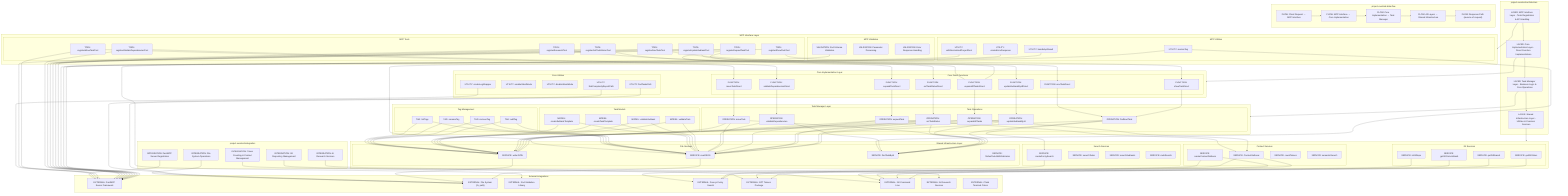 flowchart TB

%% =================================================================================
%% SYSTEM ARCHITECTURE OVERVIEW - MASTER DIAGRAM
%% How layers connect at high level across the entire system
%% =================================================================================

%% PROJECT OVERLORD LAYER DEFINITIONS
subgraph ProjectOverlordArchitecture["project-overlord-architecture"]
    LAYER1["LAYER: MCP Interface Layer - Tools Registration & API Handling"]
    LAYER2["LAYER: Core Implementation Layer - Direct Function Implementations"]
    LAYER3["LAYER: Task Manager Layer - Business Logic & Core Operations"]
    LAYER4["LAYER: Shared Infrastructure Layer - Utilities & Common Services"]
end

%% PROJECT OVERLORD DATA FLOW
subgraph ProjectOverlordDataFlow["project-overlord-data-flow"]
    FLOW1["FLOW: Client Request → MCP Interface"]
    FLOW2["FLOW: MCP Interface → Core Implementation"]
    FLOW3["FLOW: Core Implementation → Task Manager"]
    FLOW4["FLOW: All Layers → Shared Infrastructure"]
    FLOW5["FLOW: Response Path (reverse of request)"]
end

%% PROJECT OVERLORD INTEGRATION POINTS
subgraph ProjectOverlordIntegration["project-overlord-integration"]
    INT1["INTEGRATION: FastMCP Server Registration"]
    INT2["INTEGRATION: File System Operations"]
    INT3["INTEGRATION: Git Repository Management"]
    INT4["INTEGRATION: AI Research Services"]
    INT5["INTEGRATION: Token Counting & Context Management"]
end

%% MCP INTERFACE LAYER - Entry Points
subgraph mcpInterfaceLayer["MCP Interface Layer"]
    subgraph mcpTools["MCP Tools"]
        TOOL1["TOOL: registerExpandTaskTool"]
        TOOL2["TOOL: registerShowTaskTool"]
        TOOL3["TOOL: registerUpdateSubtaskTool"]
        TOOL4["TOOL: registerNextTaskTool"]
        TOOL5["TOOL: registerSetTaskStatusTool"]
        TOOL6["TOOL: registerValidateDependenciesTool"]
        TOOL7["TOOL: registerMoveTaskTool"]
        TOOL8["TOOL: registerResearchTool"]
    end
    
    subgraph mcpValidation["MCP Validation"]
        VAL1["VALIDATION: Zod Schema Validation"]
        VAL2["VALIDATION: Parameter Processing"]
        VAL3["VALIDATION: Error Response Handling"]
    end
    
    subgraph mcpUtilities["MCP Utilities"]
        UTIL1["UTILITY: handleApiResult"]
        UTIL2["UTILITY: createErrorResponse"]
        UTIL3["UTILITY: withNormalizedProjectRoot"]
        UTIL4["UTILITY: resolveTag"]
    end
end

%% CORE IMPLEMENTATION LAYER - Direct Functions
subgraph coreImplementationLayer["Core Implementation Layer"]
    subgraph coreFunctions["Core Direct Functions"]
        CORE1["FUNCTION: expandAllTasksDirect"]
        CORE2["FUNCTION: expandTaskDirect"]
        CORE3["FUNCTION: showTaskDirect"]
        CORE4["FUNCTION: updateSubtaskByIdDirect"]
        CORE5["FUNCTION: setTaskStatusDirect"]
        CORE6["FUNCTION: nextTaskDirect"]
        CORE7["FUNCTION: validateDependenciesDirect"]
        CORE8["FUNCTION: moveTaskDirect"]
    end
    
    subgraph coreUtilities["Core Utilities"]
        CUTIL1["UTILITY: createLogWrapper"]
        CUTIL2["UTILITY: enableSilentMode"]
        CUTIL3["UTILITY: disableSilentMode"]
        CUTIL4["UTILITY: findTasksPath"]
        CUTIL5["UTILITY: findComplexityReportPath"]
    end
end

%% TASK MANAGER LAYER - Business Logic
subgraph taskManagerLayer["Task Manager Layer"]
    subgraph taskOperations["Task Operations"]
        OP1["OPERATION: findNextTask"]
        OP2["OPERATION: updateSubtaskById"]
        OP3["OPERATION: setTaskStatus"]
        OP4["OPERATION: expandAllTasks"]
        OP5["OPERATION: expandTask"]
        OP6["OPERATION: moveTask"]
        OP7["OPERATION: validateDependencies"]
    end
    
    subgraph taskModels["Task Models"]
        MODEL1["MODEL: validateTask"]
        MODEL2["MODEL: validateSubtask"]
        MODEL3["MODEL: createTaskTemplate"]
        MODEL4["MODEL: createSubtaskTemplate"]
    end
    
    subgraph tagManagement["Tag Management"]
        TAG1["TAG: addTag"]
        TAG2["TAG: removeTag"]
        TAG3["TAG: renameTag"]
        TAG4["TAG: listTags"]
    end
end

%% SHARED INFRASTRUCTURE LAYER - Common Services
subgraph sharedInfrastructureLayer["Shared Infrastructure Layer"]
    subgraph contextServices["Context Services"]
        CTX1["SERVICE: ContextGatherer"]
        CTX2["SERVICE: createContextGatherer"]
        CTX3["SERVICE: countTokens"]
        CTX4["SERVICE: semanticSearch"]
    end
    
    subgraph fileServices["File Services"]
        FILE1["SERVICE: readJSON"]
        FILE2["SERVICE: writeJSON"]
        FILE3["SERVICE: findTaskById"]
        FILE4["SERVICE: flattenTasksWithSubtasks"]
    end
    
    subgraph searchServices["Search Services"]
        SEARCH1["SERVICE: createFuzzySearch"]
        SEARCH2["SERVICE: searchTasks"]
        SEARCH3["SERVICE: searchSubtasks"]
        SEARCH4["SERVICE: rankResults"]
    end
    
    subgraph gitServices["Git Services"]
        GIT1["SERVICE: getGitStatus"]
        GIT2["SERVICE: getGitBranch"]
        GIT3["SERVICE: getGitCommitHash"]
        GIT4["SERVICE: isGitRepo"]
    end
end

%% EXTERNAL INTEGRATIONS
subgraph externalIntegrations["External Integrations"]
    EXT1["EXTERNAL: FastMCP Server Framework"]
    EXT2["EXTERNAL: File System (fs, path)"]
    EXT3["EXTERNAL: Zod Validation Library"]
    EXT4["EXTERNAL: Fuse.js Fuzzy Search"]
    EXT5["EXTERNAL: GPT Tokens Package"]
    EXT6["EXTERNAL: Git Command Line"]
    EXT7["EXTERNAL: AI Research Services"]
    EXT8["EXTERNAL: Chalk Terminal Colors"]
end

%% LAYER RELATIONSHIPS - Request Flow
LAYER1 --> LAYER2
LAYER2 --> LAYER3
LAYER3 --> LAYER4

%% MCP INTERFACE TO CORE IMPLEMENTATION
TOOL1 --> CORE1
TOOL1 --> CORE2
TOOL2 --> CORE3
TOOL3 --> CORE4
TOOL4 --> CORE6
TOOL5 --> CORE5
TOOL6 --> CORE7
TOOL7 --> CORE8
TOOL8 --> CORE1

%% CORE IMPLEMENTATION TO TASK MANAGER
CORE1 --> OP4
CORE2 --> OP5
CORE3 --> OP1
CORE4 --> OP2
CORE5 --> OP3
CORE6 --> OP1
CORE7 --> OP7
CORE8 --> OP6

%% TASK MANAGER TO SHARED INFRASTRUCTURE
OP1 --> FILE1 & FILE3 & SEARCH1
OP2 --> FILE1 & FILE2 & FILE3
OP3 --> FILE1 & FILE2 & FILE3
OP4 --> FILE1 & FILE2 & CTX1
OP5 --> FILE1 & FILE2 & CTX1
OP6 --> FILE1 & FILE2 & FILE3
OP7 --> FILE1 & FILE3
MODEL1 & MODEL2 & MODEL3 & MODEL4 --> FILE1 & FILE2
TAG1 & TAG2 & TAG3 & TAG4 --> FILE1 & FILE2

%% SHARED INFRASTRUCTURE TO EXTERNAL
CTX1 --> EXT4 & EXT5
CTX2 --> EXT4 & EXT5
SEARCH1 --> EXT4
FILE1 & FILE2 --> EXT2
GIT1 & GIT2 & GIT3 & GIT4 --> EXT6

%% MCP INTERFACE TO EXTERNAL
VAL1 --> EXT3
UTIL1 & UTIL2 & UTIL3 --> EXT1
TOOL1 & TOOL2 & TOOL3 & TOOL4 & TOOL5 & TOOL6 & TOOL7 & TOOL8 --> EXT1

%% CROSS-LAYER UTILITIES
UTIL4 --> FILE1 & FILE3
CUTIL1 --> EXT1
CUTIL4 & CUTIL5 --> EXT2

%% DATA FLOW CONNECTIONS
FLOW1 --> FLOW2
FLOW2 --> FLOW3
FLOW3 --> FLOW4
FLOW4 --> FLOW5

%% INTEGRATION POINT CONNECTIONS
INT1 --> EXT1
INT2 --> EXT2
INT3 --> EXT6
INT4 --> EXT7
INT5 --> EXT5

%% PROJECT OVERLORD ARCHITECTURE CONNECTIONS
LAYER1 --> mcpInterfaceLayer
LAYER2 --> coreImplementationLayer
LAYER3 --> taskManagerLayer
LAYER4 --> sharedInfrastructureLayer